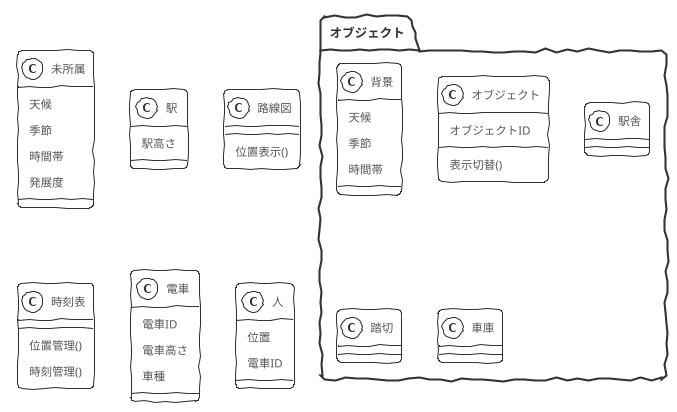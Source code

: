 @startuml まとめ
!theme sketchy-outline

class 未所属{
    天候
    季節
    時間帯
    発展度
}
class 駅 {
    駅高さ
}

class 路線図 {
    位置表示()
}

class 時刻表{
    位置管理()
    時刻管理()
}

class 電車 {
    電車ID
    電車高さ
    車種
}

class 人 {
    位置
    電車ID
}

package オブジェクト{
    class 背景{
        天候
        季節
        時間帯
    }



    '各風景 駅舎 建築物
    class オブジェクト{
        オブジェクトID
        表示切替()
    }
    class 駅舎{}
    class 踏切{}
    class 車庫{}

}


@enduml
